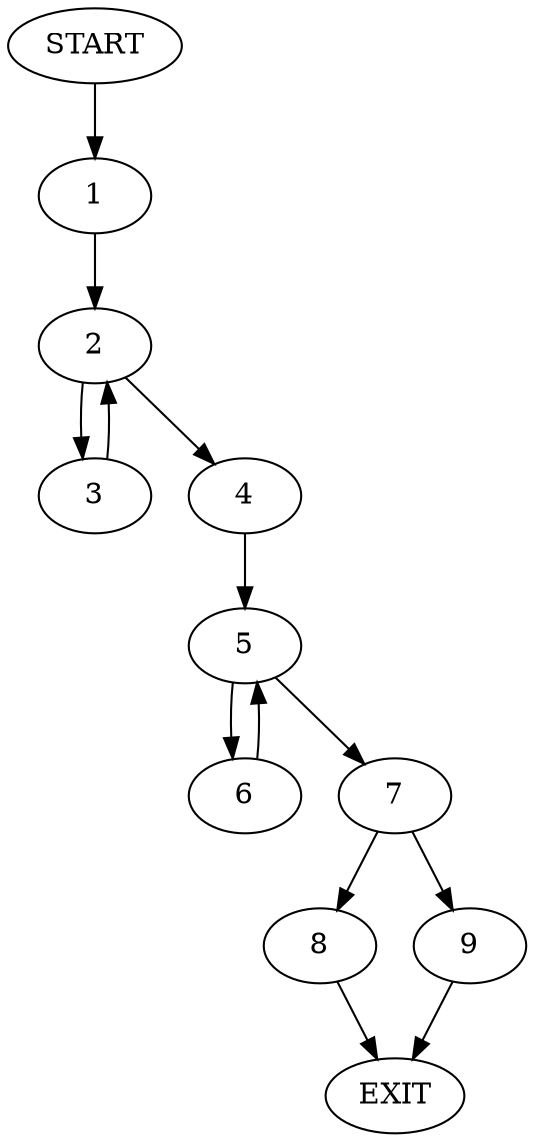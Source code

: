 digraph {
0 [label="START"]
10 [label="EXIT"]
0 -> 1
1 -> 2
2 -> 3
2 -> 4
3 -> 2
4 -> 5
5 -> 6
5 -> 7
6 -> 5
7 -> 8
7 -> 9
8 -> 10
9 -> 10
}
